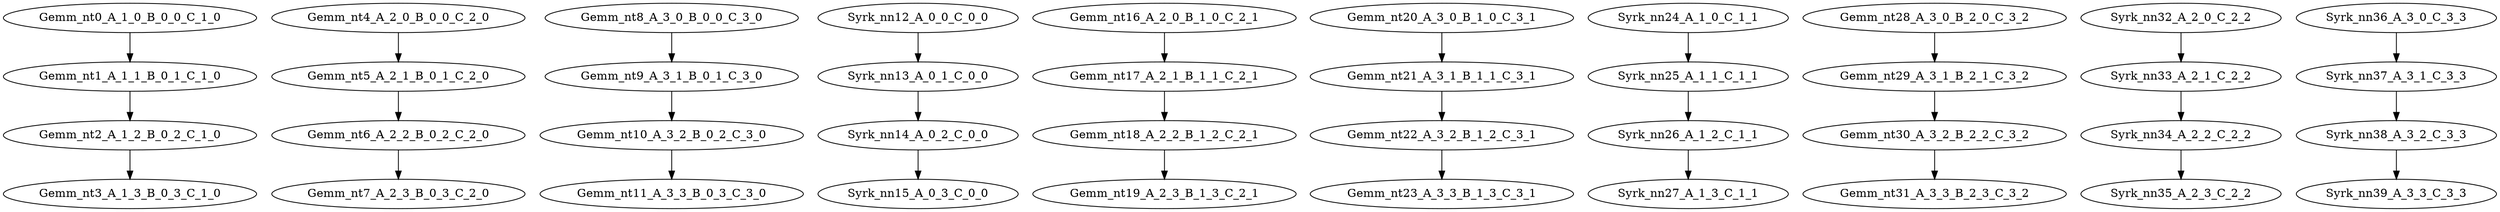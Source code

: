 digraph CJ_GRAPH { 
  Gemm_nt0_A_1_0_B_0_0_C_1_0 -> Gemm_nt1_A_1_1_B_0_1_C_1_0;
  Gemm_nt1_A_1_1_B_0_1_C_1_0 -> Gemm_nt2_A_1_2_B_0_2_C_1_0;
  Gemm_nt2_A_1_2_B_0_2_C_1_0 -> Gemm_nt3_A_1_3_B_0_3_C_1_0;
  Gemm_nt4_A_2_0_B_0_0_C_2_0 -> Gemm_nt5_A_2_1_B_0_1_C_2_0;
  Gemm_nt5_A_2_1_B_0_1_C_2_0 -> Gemm_nt6_A_2_2_B_0_2_C_2_0;
  Gemm_nt6_A_2_2_B_0_2_C_2_0 -> Gemm_nt7_A_2_3_B_0_3_C_2_0;
  Gemm_nt8_A_3_0_B_0_0_C_3_0 -> Gemm_nt9_A_3_1_B_0_1_C_3_0;
  Gemm_nt9_A_3_1_B_0_1_C_3_0 -> Gemm_nt10_A_3_2_B_0_2_C_3_0;
  Gemm_nt10_A_3_2_B_0_2_C_3_0 -> Gemm_nt11_A_3_3_B_0_3_C_3_0;
  Syrk_nn12_A_0_0_C_0_0 -> Syrk_nn13_A_0_1_C_0_0;
  Syrk_nn13_A_0_1_C_0_0 -> Syrk_nn14_A_0_2_C_0_0;
  Syrk_nn14_A_0_2_C_0_0 -> Syrk_nn15_A_0_3_C_0_0;
  Gemm_nt16_A_2_0_B_1_0_C_2_1 -> Gemm_nt17_A_2_1_B_1_1_C_2_1;
  Gemm_nt17_A_2_1_B_1_1_C_2_1 -> Gemm_nt18_A_2_2_B_1_2_C_2_1;
  Gemm_nt18_A_2_2_B_1_2_C_2_1 -> Gemm_nt19_A_2_3_B_1_3_C_2_1;
  Gemm_nt20_A_3_0_B_1_0_C_3_1 -> Gemm_nt21_A_3_1_B_1_1_C_3_1;
  Gemm_nt21_A_3_1_B_1_1_C_3_1 -> Gemm_nt22_A_3_2_B_1_2_C_3_1;
  Gemm_nt22_A_3_2_B_1_2_C_3_1 -> Gemm_nt23_A_3_3_B_1_3_C_3_1;
  Syrk_nn24_A_1_0_C_1_1 -> Syrk_nn25_A_1_1_C_1_1;
  Syrk_nn25_A_1_1_C_1_1 -> Syrk_nn26_A_1_2_C_1_1;
  Syrk_nn26_A_1_2_C_1_1 -> Syrk_nn27_A_1_3_C_1_1;
  Gemm_nt28_A_3_0_B_2_0_C_3_2 -> Gemm_nt29_A_3_1_B_2_1_C_3_2;
  Gemm_nt29_A_3_1_B_2_1_C_3_2 -> Gemm_nt30_A_3_2_B_2_2_C_3_2;
  Gemm_nt30_A_3_2_B_2_2_C_3_2 -> Gemm_nt31_A_3_3_B_2_3_C_3_2;
  Syrk_nn32_A_2_0_C_2_2 -> Syrk_nn33_A_2_1_C_2_2;
  Syrk_nn33_A_2_1_C_2_2 -> Syrk_nn34_A_2_2_C_2_2;
  Syrk_nn34_A_2_2_C_2_2 -> Syrk_nn35_A_2_3_C_2_2;
  Syrk_nn36_A_3_0_C_3_3 -> Syrk_nn37_A_3_1_C_3_3;
  Syrk_nn37_A_3_1_C_3_3 -> Syrk_nn38_A_3_2_C_3_3;
  Syrk_nn38_A_3_2_C_3_3 -> Syrk_nn39_A_3_3_C_3_3;
}
